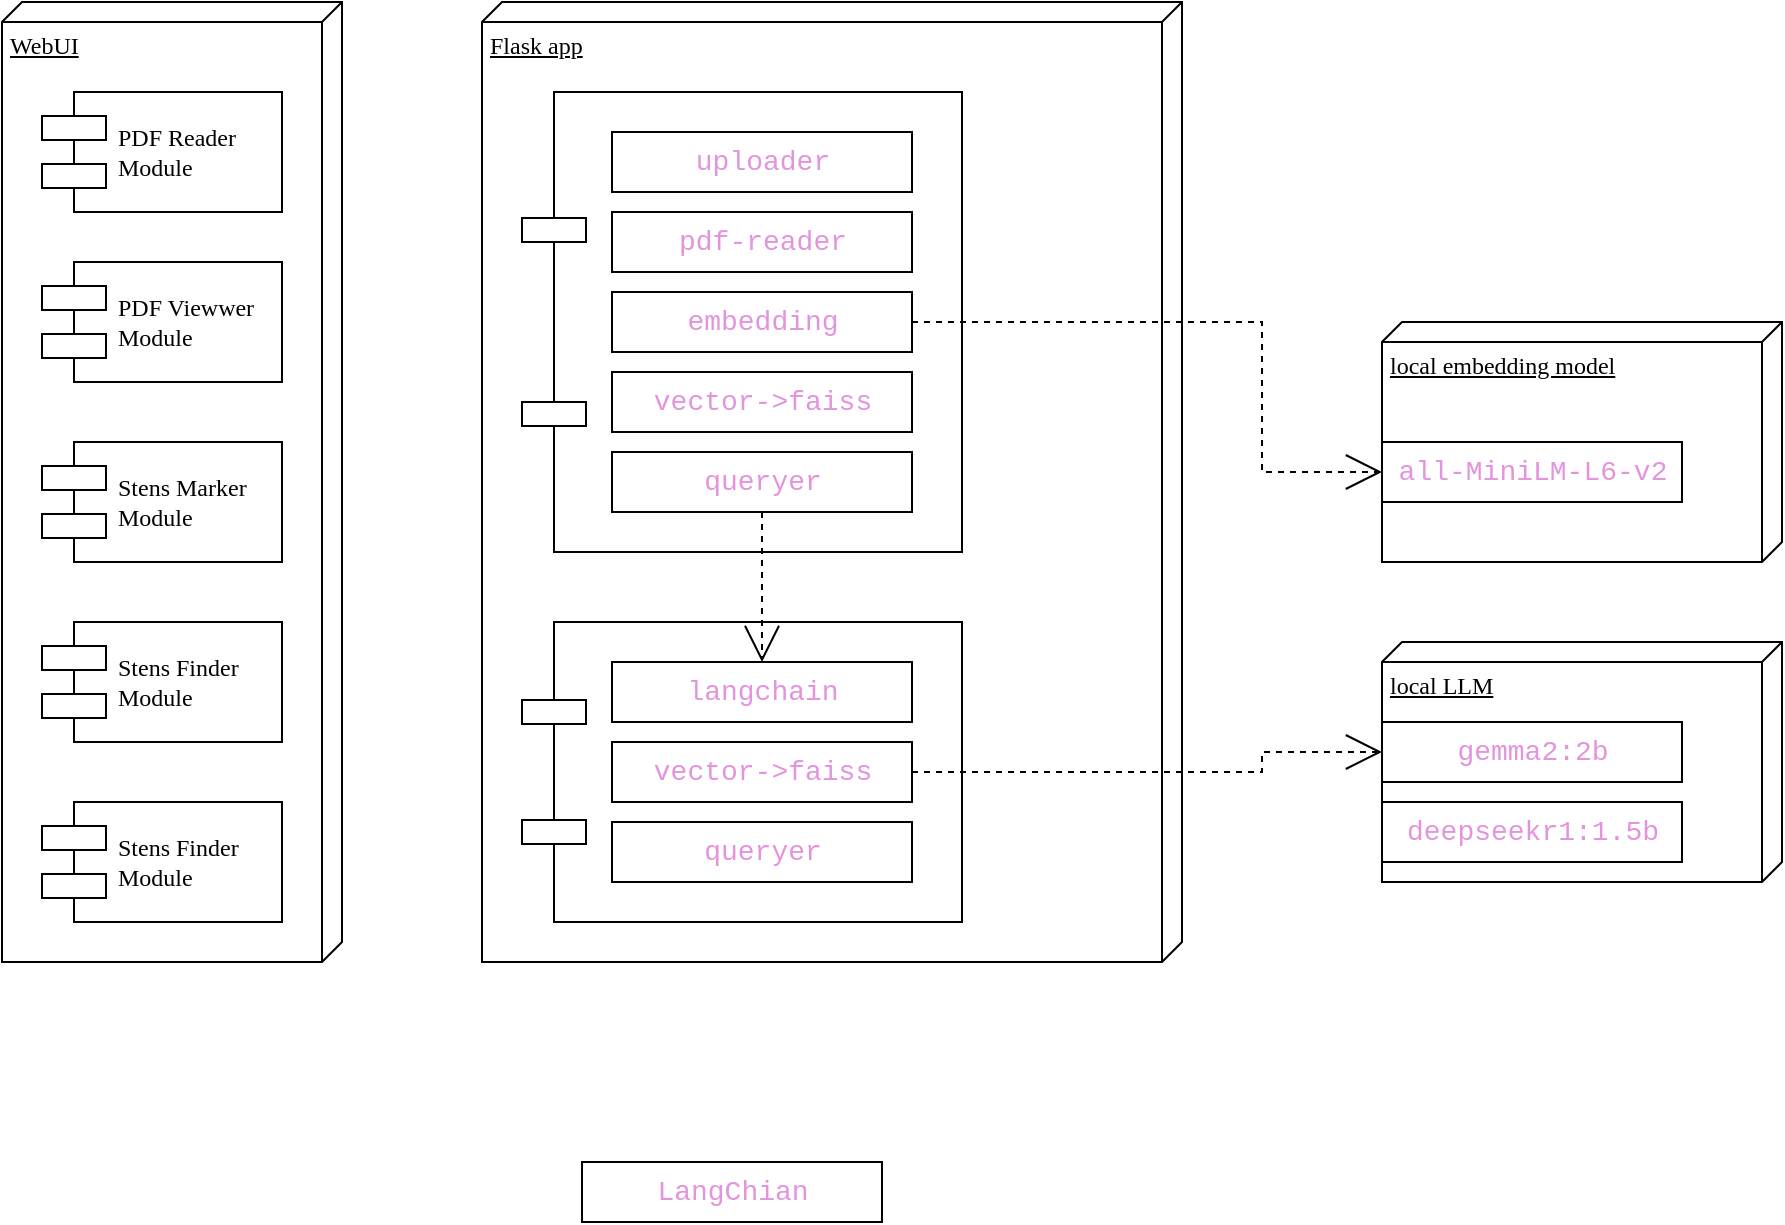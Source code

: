 <mxfile version="26.0.10">
  <diagram name="Page-1" id="5f0bae14-7c28-e335-631c-24af17079c00">
    <mxGraphModel dx="1434" dy="1588" grid="1" gridSize="10" guides="1" tooltips="1" connect="1" arrows="1" fold="1" page="1" pageScale="1" pageWidth="1100" pageHeight="850" background="none" math="0" shadow="0">
      <root>
        <mxCell id="0" />
        <mxCell id="1" parent="0" />
        <mxCell id="39150e848f15840c-1" value="WebUI" style="verticalAlign=top;align=left;spacingTop=8;spacingLeft=2;spacingRight=12;shape=cube;size=10;direction=south;fontStyle=4;html=1;rounded=0;shadow=0;comic=0;labelBackgroundColor=none;strokeWidth=1;fontFamily=Verdana;fontSize=12" parent="1" vertex="1">
          <mxGeometry x="70" y="-440" width="170" height="480" as="geometry" />
        </mxCell>
        <mxCell id="39150e848f15840c-2" value="Flask app" style="verticalAlign=top;align=left;spacingTop=8;spacingLeft=2;spacingRight=12;shape=cube;size=10;direction=south;fontStyle=4;html=1;rounded=0;shadow=0;comic=0;labelBackgroundColor=none;strokeWidth=1;fontFamily=Verdana;fontSize=12" parent="1" vertex="1">
          <mxGeometry x="310" y="-440" width="350" height="480" as="geometry" />
        </mxCell>
        <mxCell id="39150e848f15840c-3" value="local LLM" style="verticalAlign=top;align=left;spacingTop=8;spacingLeft=2;spacingRight=12;shape=cube;size=10;direction=south;fontStyle=4;html=1;rounded=0;shadow=0;comic=0;labelBackgroundColor=none;strokeWidth=1;fontFamily=Verdana;fontSize=12" parent="1" vertex="1">
          <mxGeometry x="760" y="-120" width="200" height="120" as="geometry" />
        </mxCell>
        <mxCell id="39150e848f15840c-10" value="PDF Reader&lt;div&gt;Module&lt;/div&gt;" style="shape=component;align=left;spacingLeft=36;rounded=0;shadow=0;comic=0;labelBackgroundColor=none;strokeWidth=1;fontFamily=Verdana;fontSize=12;html=1;" parent="1" vertex="1">
          <mxGeometry x="90" y="-395" width="120" height="60" as="geometry" />
        </mxCell>
        <mxCell id="C8AHn7oLujGvq02Ve3YZ-1" value="local embedding model" style="verticalAlign=top;align=left;spacingTop=8;spacingLeft=2;spacingRight=12;shape=cube;size=10;direction=south;fontStyle=4;html=1;rounded=0;shadow=0;comic=0;labelBackgroundColor=none;strokeWidth=1;fontFamily=Verdana;fontSize=12" vertex="1" parent="1">
          <mxGeometry x="760" y="-280" width="200" height="120" as="geometry" />
        </mxCell>
        <mxCell id="39150e848f15840c-4" value="&lt;div style=&quot;color: rgb(214, 214, 221); font-family: Consolas, &amp;quot;Courier New&amp;quot;, monospace; font-size: 14px; line-height: 19px; white-space-collapse: preserve;&quot;&gt;&lt;span style=&quot;color: rgb(227, 148, 220);&quot;&gt;all-MiniLM-L6-v2&lt;/span&gt;&lt;/div&gt;" style="html=1;rounded=0;shadow=0;comic=0;labelBackgroundColor=none;strokeWidth=1;fontFamily=Verdana;fontSize=12;align=center;" parent="1" vertex="1">
          <mxGeometry x="760" y="-220" width="150" height="30" as="geometry" />
        </mxCell>
        <mxCell id="C8AHn7oLujGvq02Ve3YZ-3" value="&lt;div style=&quot;color: rgb(214, 214, 221); font-family: Consolas, &amp;quot;Courier New&amp;quot;, monospace; font-size: 14px; line-height: 19px; white-space-collapse: preserve;&quot;&gt;&lt;span style=&quot;color: rgb(227, 148, 220);&quot;&gt;gemma2:2b&lt;/span&gt;&lt;/div&gt;" style="html=1;rounded=0;shadow=0;comic=0;labelBackgroundColor=none;strokeWidth=1;fontFamily=Verdana;fontSize=12;align=center;" vertex="1" parent="1">
          <mxGeometry x="760" y="-80" width="150" height="30" as="geometry" />
        </mxCell>
        <mxCell id="C8AHn7oLujGvq02Ve3YZ-4" value="&lt;div style=&quot;color: rgb(214, 214, 221); font-family: Consolas, &amp;quot;Courier New&amp;quot;, monospace; font-size: 14px; line-height: 19px; white-space-collapse: preserve;&quot;&gt;&lt;span style=&quot;color: rgb(227, 148, 220);&quot;&gt;deepseekr1:1.5b&lt;/span&gt;&lt;/div&gt;" style="html=1;rounded=0;shadow=0;comic=0;labelBackgroundColor=none;strokeWidth=1;fontFamily=Verdana;fontSize=12;align=center;" vertex="1" parent="1">
          <mxGeometry x="760" y="-40" width="150" height="30" as="geometry" />
        </mxCell>
        <mxCell id="C8AHn7oLujGvq02Ve3YZ-14" value="&lt;div style=&quot;color: rgb(214, 214, 221); font-family: Consolas, &amp;quot;Courier New&amp;quot;, monospace; font-size: 14px; line-height: 19px; white-space-collapse: preserve;&quot;&gt;&lt;span style=&quot;color: rgb(227, 148, 220);&quot;&gt;LangChian&lt;/span&gt;&lt;/div&gt;" style="html=1;rounded=0;shadow=0;comic=0;labelBackgroundColor=none;strokeWidth=1;fontFamily=Verdana;fontSize=12;align=center;" vertex="1" parent="1">
          <mxGeometry x="360" y="140" width="150" height="30" as="geometry" />
        </mxCell>
        <mxCell id="C8AHn7oLujGvq02Ve3YZ-15" value="PDF Viewwer&lt;div&gt;Module&lt;/div&gt;" style="shape=component;align=left;spacingLeft=36;rounded=0;shadow=0;comic=0;labelBackgroundColor=none;strokeWidth=1;fontFamily=Verdana;fontSize=12;html=1;" vertex="1" parent="1">
          <mxGeometry x="90" y="-310" width="120" height="60" as="geometry" />
        </mxCell>
        <mxCell id="C8AHn7oLujGvq02Ve3YZ-16" value="Stens Marker&lt;div&gt;Module&lt;/div&gt;" style="shape=component;align=left;spacingLeft=36;rounded=0;shadow=0;comic=0;labelBackgroundColor=none;strokeWidth=1;fontFamily=Verdana;fontSize=12;html=1;" vertex="1" parent="1">
          <mxGeometry x="90" y="-220" width="120" height="60" as="geometry" />
        </mxCell>
        <mxCell id="C8AHn7oLujGvq02Ve3YZ-17" value="Stens Finder&lt;div&gt;Module&lt;/div&gt;" style="shape=component;align=left;spacingLeft=36;rounded=0;shadow=0;comic=0;labelBackgroundColor=none;strokeWidth=1;fontFamily=Verdana;fontSize=12;html=1;" vertex="1" parent="1">
          <mxGeometry x="90" y="-130" width="120" height="60" as="geometry" />
        </mxCell>
        <mxCell id="C8AHn7oLujGvq02Ve3YZ-18" value="Stens Finder&lt;div&gt;Module&lt;/div&gt;" style="shape=component;align=left;spacingLeft=36;rounded=0;shadow=0;comic=0;labelBackgroundColor=none;strokeWidth=1;fontFamily=Verdana;fontSize=12;html=1;" vertex="1" parent="1">
          <mxGeometry x="90" y="-40" width="120" height="60" as="geometry" />
        </mxCell>
        <mxCell id="C8AHn7oLujGvq02Ve3YZ-19" value="" style="group" vertex="1" connectable="0" parent="1">
          <mxGeometry x="330" y="-395" width="220" height="230" as="geometry" />
        </mxCell>
        <mxCell id="C8AHn7oLujGvq02Ve3YZ-6" value="" style="shape=component;align=left;spacingLeft=36;rounded=0;shadow=0;comic=0;labelBackgroundColor=none;strokeWidth=1;fontFamily=Verdana;fontSize=12;html=1;" vertex="1" parent="C8AHn7oLujGvq02Ve3YZ-19">
          <mxGeometry width="220" height="230" as="geometry" />
        </mxCell>
        <mxCell id="C8AHn7oLujGvq02Ve3YZ-7" value="&lt;div style=&quot;color: rgb(214, 214, 221); font-family: Consolas, &amp;quot;Courier New&amp;quot;, monospace; font-size: 14px; line-height: 19px; white-space-collapse: preserve;&quot;&gt;&lt;span style=&quot;color: rgb(227, 148, 220);&quot;&gt;pdf-reader&lt;/span&gt;&lt;/div&gt;" style="html=1;rounded=0;shadow=0;comic=0;labelBackgroundColor=none;strokeWidth=1;fontFamily=Verdana;fontSize=12;align=center;" vertex="1" parent="C8AHn7oLujGvq02Ve3YZ-19">
          <mxGeometry x="45" y="60" width="150" height="30" as="geometry" />
        </mxCell>
        <mxCell id="C8AHn7oLujGvq02Ve3YZ-8" value="&lt;div style=&quot;color: rgb(214, 214, 221); font-family: Consolas, &amp;quot;Courier New&amp;quot;, monospace; font-size: 14px; line-height: 19px; white-space-collapse: preserve;&quot;&gt;&lt;span style=&quot;color: rgb(227, 148, 220);&quot;&gt;uploader&lt;/span&gt;&lt;/div&gt;" style="html=1;rounded=0;shadow=0;comic=0;labelBackgroundColor=none;strokeWidth=1;fontFamily=Verdana;fontSize=12;align=center;" vertex="1" parent="C8AHn7oLujGvq02Ve3YZ-19">
          <mxGeometry x="45" y="20" width="150" height="30" as="geometry" />
        </mxCell>
        <mxCell id="C8AHn7oLujGvq02Ve3YZ-9" value="&lt;div style=&quot;color: rgb(214, 214, 221); font-family: Consolas, &amp;quot;Courier New&amp;quot;, monospace; font-size: 14px; line-height: 19px; white-space-collapse: preserve;&quot;&gt;&lt;span style=&quot;color: rgb(227, 148, 220);&quot;&gt;embedding&lt;/span&gt;&lt;/div&gt;" style="html=1;rounded=0;shadow=0;comic=0;labelBackgroundColor=none;strokeWidth=1;fontFamily=Verdana;fontSize=12;align=center;" vertex="1" parent="C8AHn7oLujGvq02Ve3YZ-19">
          <mxGeometry x="45" y="100" width="150" height="30" as="geometry" />
        </mxCell>
        <mxCell id="C8AHn7oLujGvq02Ve3YZ-10" value="&lt;div style=&quot;color: rgb(214, 214, 221); font-family: Consolas, &amp;quot;Courier New&amp;quot;, monospace; font-size: 14px; line-height: 19px; white-space-collapse: preserve;&quot;&gt;&lt;span style=&quot;color: rgb(227, 148, 220);&quot;&gt;vector-&amp;gt;faiss&lt;/span&gt;&lt;/div&gt;" style="html=1;rounded=0;shadow=0;comic=0;labelBackgroundColor=none;strokeWidth=1;fontFamily=Verdana;fontSize=12;align=center;" vertex="1" parent="C8AHn7oLujGvq02Ve3YZ-19">
          <mxGeometry x="45" y="140" width="150" height="30" as="geometry" />
        </mxCell>
        <mxCell id="C8AHn7oLujGvq02Ve3YZ-11" value="&lt;div style=&quot;color: rgb(214, 214, 221); font-family: Consolas, &amp;quot;Courier New&amp;quot;, monospace; font-size: 14px; line-height: 19px; white-space-collapse: preserve;&quot;&gt;&lt;span style=&quot;color: rgb(227, 148, 220);&quot;&gt;queryer&lt;/span&gt;&lt;/div&gt;" style="html=1;rounded=0;shadow=0;comic=0;labelBackgroundColor=none;strokeWidth=1;fontFamily=Verdana;fontSize=12;align=center;" vertex="1" parent="C8AHn7oLujGvq02Ve3YZ-19">
          <mxGeometry x="45" y="180" width="150" height="30" as="geometry" />
        </mxCell>
        <mxCell id="C8AHn7oLujGvq02Ve3YZ-22" value="" style="shape=component;align=left;spacingLeft=36;rounded=0;shadow=0;comic=0;labelBackgroundColor=none;strokeWidth=1;fontFamily=Verdana;fontSize=12;html=1;" vertex="1" parent="1">
          <mxGeometry x="330" y="-130" width="220" height="150" as="geometry" />
        </mxCell>
        <mxCell id="C8AHn7oLujGvq02Ve3YZ-25" value="&lt;div style=&quot;color: rgb(214, 214, 221); font-family: Consolas, &amp;quot;Courier New&amp;quot;, monospace; font-size: 14px; line-height: 19px; white-space-collapse: preserve;&quot;&gt;&lt;span style=&quot;color: rgb(227, 148, 220);&quot;&gt;langchain&lt;/span&gt;&lt;/div&gt;" style="html=1;rounded=0;shadow=0;comic=0;labelBackgroundColor=none;strokeWidth=1;fontFamily=Verdana;fontSize=12;align=center;" vertex="1" parent="1">
          <mxGeometry x="375" y="-110" width="150" height="30" as="geometry" />
        </mxCell>
        <mxCell id="C8AHn7oLujGvq02Ve3YZ-26" value="&lt;div style=&quot;color: rgb(214, 214, 221); font-family: Consolas, &amp;quot;Courier New&amp;quot;, monospace; font-size: 14px; line-height: 19px; white-space-collapse: preserve;&quot;&gt;&lt;span style=&quot;color: rgb(227, 148, 220);&quot;&gt;vector-&amp;gt;faiss&lt;/span&gt;&lt;/div&gt;" style="html=1;rounded=0;shadow=0;comic=0;labelBackgroundColor=none;strokeWidth=1;fontFamily=Verdana;fontSize=12;align=center;" vertex="1" parent="1">
          <mxGeometry x="375" y="-70" width="150" height="30" as="geometry" />
        </mxCell>
        <mxCell id="C8AHn7oLujGvq02Ve3YZ-27" value="&lt;div style=&quot;color: rgb(214, 214, 221); font-family: Consolas, &amp;quot;Courier New&amp;quot;, monospace; font-size: 14px; line-height: 19px; white-space-collapse: preserve;&quot;&gt;&lt;span style=&quot;color: rgb(227, 148, 220);&quot;&gt;queryer&lt;/span&gt;&lt;/div&gt;" style="html=1;rounded=0;shadow=0;comic=0;labelBackgroundColor=none;strokeWidth=1;fontFamily=Verdana;fontSize=12;align=center;" vertex="1" parent="1">
          <mxGeometry x="375" y="-30" width="150" height="30" as="geometry" />
        </mxCell>
        <mxCell id="39150e848f15840c-15" style="edgeStyle=orthogonalEdgeStyle;rounded=0;html=1;labelBackgroundColor=none;startArrow=none;startFill=0;startSize=8;endArrow=open;endFill=0;endSize=16;fontFamily=Verdana;fontSize=12;dashed=1;" parent="1" source="C8AHn7oLujGvq02Ve3YZ-9" target="C8AHn7oLujGvq02Ve3YZ-1" edge="1">
          <mxGeometry relative="1" as="geometry">
            <Array as="points">
              <mxPoint x="700" y="-280" />
              <mxPoint x="700" y="-205" />
            </Array>
            <mxPoint x="150" y="-205.5" as="sourcePoint" />
            <mxPoint x="1000" y="-205" as="targetPoint" />
          </mxGeometry>
        </mxCell>
        <mxCell id="C8AHn7oLujGvq02Ve3YZ-28" style="edgeStyle=orthogonalEdgeStyle;rounded=0;html=1;labelBackgroundColor=none;startArrow=none;startFill=0;startSize=8;endArrow=open;endFill=0;endSize=16;fontFamily=Verdana;fontSize=12;dashed=1;exitX=0.5;exitY=1;exitDx=0;exitDy=0;entryX=0.5;entryY=0;entryDx=0;entryDy=0;" edge="1" parent="1" source="C8AHn7oLujGvq02Ve3YZ-11" target="C8AHn7oLujGvq02Ve3YZ-25">
          <mxGeometry relative="1" as="geometry">
            <Array as="points" />
            <mxPoint x="535" y="-270" as="sourcePoint" />
            <mxPoint x="450" y="130" as="targetPoint" />
          </mxGeometry>
        </mxCell>
        <mxCell id="C8AHn7oLujGvq02Ve3YZ-29" style="edgeStyle=orthogonalEdgeStyle;rounded=0;html=1;labelBackgroundColor=none;startArrow=none;startFill=0;startSize=8;endArrow=open;endFill=0;endSize=16;fontFamily=Verdana;fontSize=12;dashed=1;entryX=0;entryY=0.5;entryDx=0;entryDy=0;" edge="1" parent="1" target="C8AHn7oLujGvq02Ve3YZ-3">
          <mxGeometry relative="1" as="geometry">
            <Array as="points">
              <mxPoint x="700" y="-55" />
              <mxPoint x="700" y="-65" />
            </Array>
            <mxPoint x="525" y="-55" as="sourcePoint" />
            <mxPoint x="760" y="20" as="targetPoint" />
          </mxGeometry>
        </mxCell>
      </root>
    </mxGraphModel>
  </diagram>
</mxfile>

